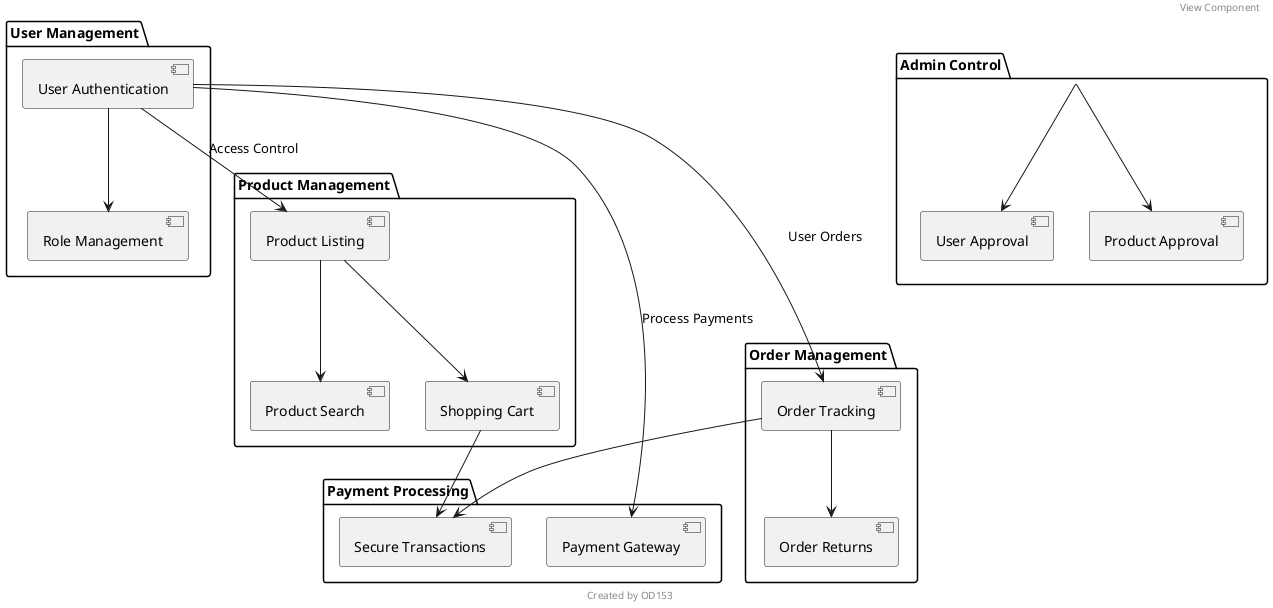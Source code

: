 @startuml
header View Component
footer Created by OD153
package "User Management" {
    [User Authentication]
    [Role Management]
}

package "Product Management" {
    [Product Listing]
    [Product Search]
    [Shopping Cart]
}

package "Order Management" {
    [Order Tracking]
    [Order Returns]
}

package "Payment Processing" {
    [Payment Gateway]
    [Secure Transactions]
}

package "Admin Control" {
    [User Approval]
    [Product Approval]
}

' Define interactions between components
[User Authentication] --> [Role Management]
[User Authentication] --> [Product Listing] : Access Control
[User Authentication] --> [Order Tracking] : User Orders
[User Authentication] --> [Payment Gateway] : Process Payments

[Product Listing] --> [Product Search]
[Product Listing] --> [Shopping Cart]
[Shopping Cart] --> [Secure Transactions]

[Order Tracking] --> [Order Returns]
[Order Tracking] --> [Secure Transactions]

[Admin Control] --> [User Approval]
[Admin Control] --> [Product Approval]

@enduml
